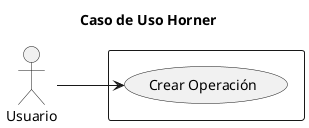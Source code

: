 @startuml

title Caso de Uso Horner

left to right direction

actor Usuario as user

rectangle  {
    usecase "Crear Operación" as crear
}

user --> crear: ""

@enduml